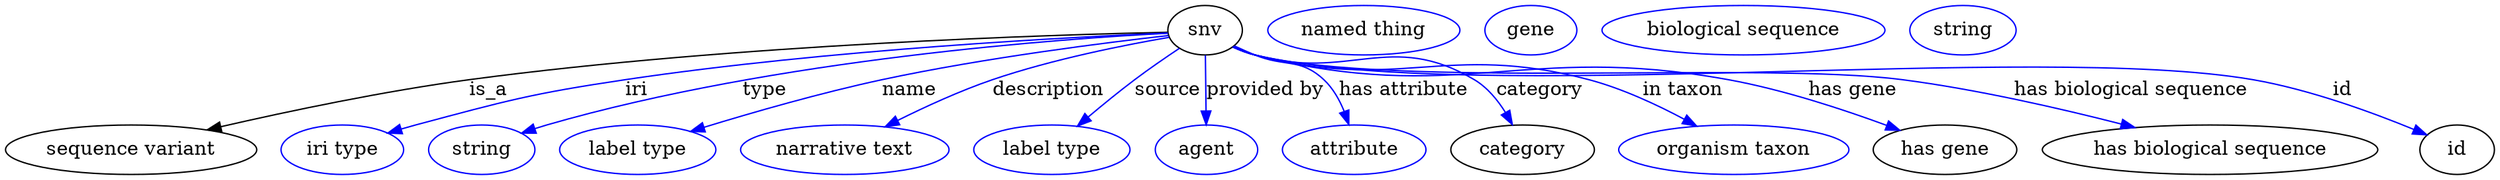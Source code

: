 digraph {
	graph [bb="0,0,1804,123"];
	node [label="\N"];
	snv	 [height=0.5,
		label=snv,
		pos="868.99,105",
		width=0.75];
	"sequence variant"	 [height=0.5,
		pos="90.992,18",
		width=2.5276];
	snv -> "sequence variant"	 [label=is_a,
		lp="349.99,61.5",
		pos="e,148.03,32.201 841.96,104.49 763.44,102.72 528.72,95.44 335.99,69 275.19,60.658 206.88,45.993 157.87,34.523"];
	iri	 [color=blue,
		height=0.5,
		label="iri type",
		pos="243.99,18",
		width=1.2277];
	snv -> iri	 [color=blue,
		label=iri,
		lp="456.99,61.5",
		pos="e,277.52,29.793 841.82,103.89 774.79,100.9 596.24,91.305 448.99,69 381.07,58.712 364.23,54.221 297.99,36 294.45,35.025 290.8,33.954 \
287.14,32.835",
		style=solid];
	type	 [color=blue,
		height=0.5,
		label=string,
		pos="344.99,18",
		width=1.0652];
	snv -> type	 [color=blue,
		label=type,
		lp="536.99,61.5",
		pos="e,374.1,29.905 842.02,103.9 768.37,100.31 558.24,86.075 391.99,36 389.25,35.173 386.43,34.262 383.61,33.303",
		style=solid];
	name	 [color=blue,
		height=0.5,
		label="label type",
		pos="457.99,18",
		width=1.5707];
	snv -> name	 [color=blue,
		label=name,
		lp="653.99,61.5",
		pos="e,497.46,31.034 842.35,102.06 798.56,96.983 708.76,85.487 633.99,69 590.73,59.461 542.46,45.209 507.43,34.194",
		style=solid];
	description	 [color=blue,
		height=0.5,
		label="narrative text",
		pos="607.99,18",
		width=2.0943];
	snv -> description	 [color=blue,
		label=description,
		lp="753.99,61.5",
		pos="e,637.54,34.582 842.53,100.77 811.08,95.321 757.28,84.642 712.99,69 690.23,60.961 665.91,49.359 646.42,39.252",
		style=solid];
	source	 [color=blue,
		height=0.5,
		label="label type",
		pos="757.99,18",
		width=1.5707];
	snv -> source	 [color=blue,
		label=source,
		lp="841.49,61.5",
		pos="e,776.69,35.068 849.38,92.147 839.48,85.484 827.41,77.07 816.99,69 806.01,60.494 794.36,50.616 784.34,41.832",
		style=solid];
	"provided by"	 [color=blue,
		height=0.5,
		label=agent,
		pos="869.99,18",
		width=1.0291];
	snv -> "provided by"	 [color=blue,
		label="provided by",
		lp="912.49,61.5",
		pos="e,869.78,36.003 869.2,86.974 869.33,75.192 869.51,59.561 869.67,46.158",
		style=solid];
	"has attribute"	 [color=blue,
		height=0.5,
		label=attribute,
		pos="976.99,18",
		width=1.4443];
	snv -> "has attribute"	 [color=blue,
		label="has attribute",
		lp="1013,61.5",
		pos="e,973.03,36.168 890.5,93.729 895.23,91.398 900.24,89.036 904.99,87 926.7,77.703 937.78,85.178 954.99,69 961.66,62.734 966.4,54.107 \
969.74,45.731",
		style=solid];
	category	 [height=0.5,
		pos="1099,18",
		width=1.4443];
	snv -> category	 [color=blue,
		label=category,
		lp="1112,61.5",
		pos="e,1091.4,36.154 889.81,93.056 894.66,90.709 899.9,88.509 904.99,87 973.18,66.787 1003,105.63 1064,69 1073.4,63.359 1080.8,54.116 \
1086.4,45.038",
		style=solid];
	"in taxon"	 [color=blue,
		height=0.5,
		label="organism taxon",
		pos="1252,18",
		width=2.3109];
	snv -> "in taxon"	 [color=blue,
		label="in taxon",
		lp="1216,61.5",
		pos="e,1224.5,35.134 889.38,93.094 894.34,90.684 899.74,88.447 904.99,87 1009.4,58.24 1043.5,97.357 1148,69 1171.6,62.591 1196.3,50.746 \
1215.7,40.084",
		style=solid];
	"has gene"	 [height=0.5,
		pos="1405,18",
		width=1.4443];
	snv -> "has gene"	 [color=blue,
		label="has gene",
		lp="1338,61.5",
		pos="e,1371.3,31.893 889.36,93.011 894.32,90.605 899.72,88.39 904.99,87 1053,47.943 1098.5,97.03 1249,69 1288,61.727 1330.8,47.251 1361.7,\
35.573",
		style=solid];
	"has biological sequence"	 [height=0.5,
		pos="1597,18",
		width=3.3761];
	snv -> "has biological sequence"	 [color=blue,
		label="has biological sequence",
		lp="1540.5,61.5",
		pos="e,1540.2,34.065 889.34,92.958 894.31,90.554 899.71,88.354 904.99,87 1006,61.095 1270.6,82.686 1374,69 1427.2,61.951 1486.5,48.112 \
1530.5,36.627",
		style=solid];
	id	 [height=0.5,
		pos="1777,18",
		width=0.75];
	snv -> id	 [color=blue,
		label=id,
		lp="1694,61.5",
		pos="e,1754.7,28.259 889.33,92.906 894.3,90.504 899.7,88.318 904.99,87 1061.4,48.029 1471.3,97.03 1630,69 1671.1,61.74 1716.1,44.661 \
1745.4,32.263",
		style=solid];
	"named thing_category"	 [color=blue,
		height=0.5,
		label="named thing",
		pos="983.99,105",
		width=1.9318];
	"sequence variant_has gene"	 [color=blue,
		height=0.5,
		label=gene,
		pos="1105,105",
		width=0.92075];
	"sequence variant_has biological sequence"	 [color=blue,
		height=0.5,
		label="biological sequence",
		pos="1259,105",
		width=2.8525];
	"sequence variant_id"	 [color=blue,
		height=0.5,
		label=string,
		pos="1418,105",
		width=1.0652];
}
